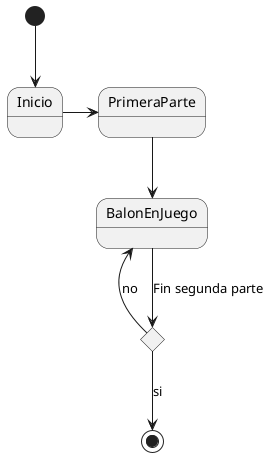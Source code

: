 @startuml futbol

[*] --> Inicio
Inicio -r-> PrimeraParte
PrimeraParte --> BalonEnJuego 

state FinPrimeraParte <<choice>> 

BalonEnJuego --> FinPrimeraParte : Fin segunda parte
FinPrimeraParte --> [*]  : si
FinPrimeraParte -left-> BalonEnJuego  : no

@enduml